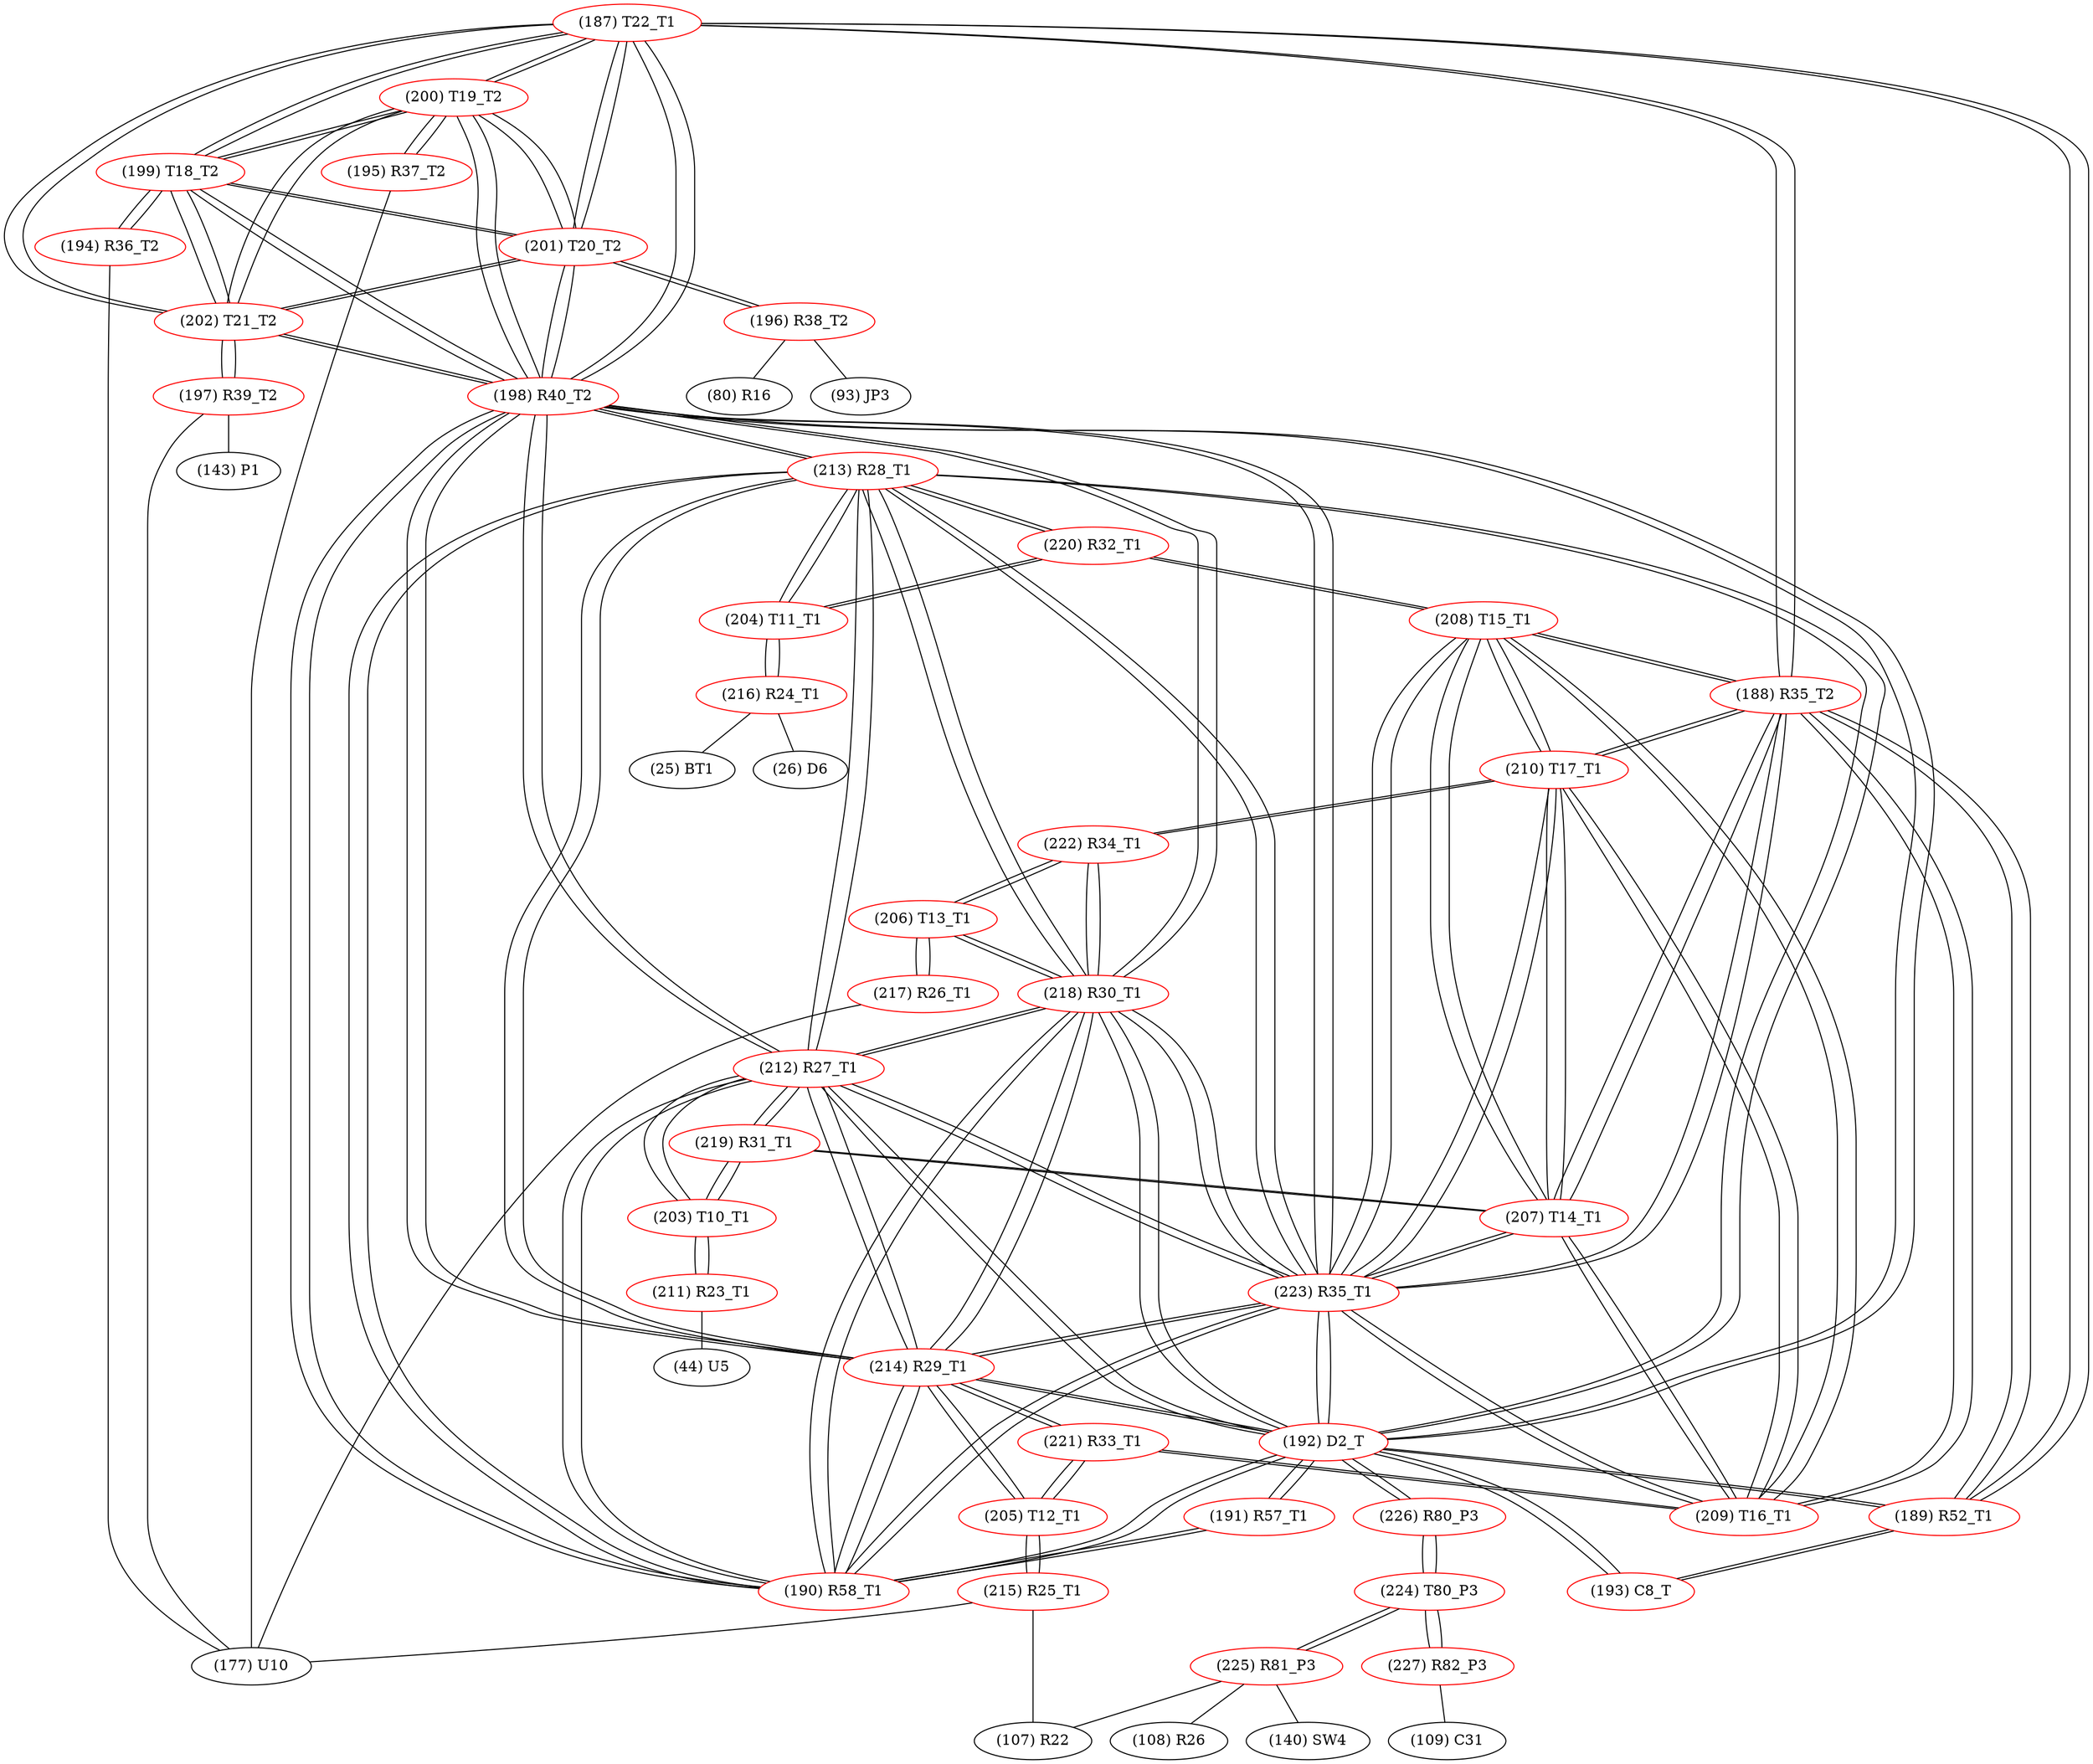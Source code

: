 graph {
	187 [label="(187) T22_T1" color=red]
	200 [label="(200) T19_T2"]
	199 [label="(199) T18_T2"]
	198 [label="(198) R40_T2"]
	202 [label="(202) T21_T2"]
	201 [label="(201) T20_T2"]
	189 [label="(189) R52_T1"]
	188 [label="(188) R35_T2"]
	188 [label="(188) R35_T2" color=red]
	209 [label="(209) T16_T1"]
	208 [label="(208) T15_T1"]
	223 [label="(223) R35_T1"]
	207 [label="(207) T14_T1"]
	210 [label="(210) T17_T1"]
	189 [label="(189) R52_T1"]
	187 [label="(187) T22_T1"]
	189 [label="(189) R52_T1" color=red]
	192 [label="(192) D2_T"]
	193 [label="(193) C8_T"]
	188 [label="(188) R35_T2"]
	187 [label="(187) T22_T1"]
	190 [label="(190) R58_T1" color=red]
	191 [label="(191) R57_T1"]
	192 [label="(192) D2_T"]
	214 [label="(214) R29_T1"]
	223 [label="(223) R35_T1"]
	198 [label="(198) R40_T2"]
	218 [label="(218) R30_T1"]
	212 [label="(212) R27_T1"]
	213 [label="(213) R28_T1"]
	191 [label="(191) R57_T1" color=red]
	190 [label="(190) R58_T1"]
	192 [label="(192) D2_T"]
	192 [label="(192) D2_T" color=red]
	189 [label="(189) R52_T1"]
	193 [label="(193) C8_T"]
	190 [label="(190) R58_T1"]
	191 [label="(191) R57_T1"]
	214 [label="(214) R29_T1"]
	223 [label="(223) R35_T1"]
	198 [label="(198) R40_T2"]
	218 [label="(218) R30_T1"]
	212 [label="(212) R27_T1"]
	213 [label="(213) R28_T1"]
	226 [label="(226) R80_P3"]
	193 [label="(193) C8_T" color=red]
	192 [label="(192) D2_T"]
	189 [label="(189) R52_T1"]
	194 [label="(194) R36_T2" color=red]
	177 [label="(177) U10"]
	199 [label="(199) T18_T2"]
	195 [label="(195) R37_T2" color=red]
	177 [label="(177) U10"]
	200 [label="(200) T19_T2"]
	196 [label="(196) R38_T2" color=red]
	80 [label="(80) R16"]
	93 [label="(93) JP3"]
	201 [label="(201) T20_T2"]
	197 [label="(197) R39_T2" color=red]
	177 [label="(177) U10"]
	143 [label="(143) P1"]
	202 [label="(202) T21_T2"]
	198 [label="(198) R40_T2" color=red]
	214 [label="(214) R29_T1"]
	223 [label="(223) R35_T1"]
	218 [label="(218) R30_T1"]
	192 [label="(192) D2_T"]
	190 [label="(190) R58_T1"]
	212 [label="(212) R27_T1"]
	213 [label="(213) R28_T1"]
	187 [label="(187) T22_T1"]
	200 [label="(200) T19_T2"]
	199 [label="(199) T18_T2"]
	202 [label="(202) T21_T2"]
	201 [label="(201) T20_T2"]
	199 [label="(199) T18_T2" color=red]
	187 [label="(187) T22_T1"]
	200 [label="(200) T19_T2"]
	198 [label="(198) R40_T2"]
	202 [label="(202) T21_T2"]
	201 [label="(201) T20_T2"]
	194 [label="(194) R36_T2"]
	200 [label="(200) T19_T2" color=red]
	187 [label="(187) T22_T1"]
	199 [label="(199) T18_T2"]
	198 [label="(198) R40_T2"]
	202 [label="(202) T21_T2"]
	201 [label="(201) T20_T2"]
	195 [label="(195) R37_T2"]
	201 [label="(201) T20_T2" color=red]
	187 [label="(187) T22_T1"]
	200 [label="(200) T19_T2"]
	199 [label="(199) T18_T2"]
	198 [label="(198) R40_T2"]
	202 [label="(202) T21_T2"]
	196 [label="(196) R38_T2"]
	202 [label="(202) T21_T2" color=red]
	187 [label="(187) T22_T1"]
	200 [label="(200) T19_T2"]
	199 [label="(199) T18_T2"]
	198 [label="(198) R40_T2"]
	201 [label="(201) T20_T2"]
	197 [label="(197) R39_T2"]
	203 [label="(203) T10_T1" color=red]
	211 [label="(211) R23_T1"]
	219 [label="(219) R31_T1"]
	212 [label="(212) R27_T1"]
	204 [label="(204) T11_T1" color=red]
	216 [label="(216) R24_T1"]
	220 [label="(220) R32_T1"]
	213 [label="(213) R28_T1"]
	205 [label="(205) T12_T1" color=red]
	221 [label="(221) R33_T1"]
	214 [label="(214) R29_T1"]
	215 [label="(215) R25_T1"]
	206 [label="(206) T13_T1" color=red]
	218 [label="(218) R30_T1"]
	222 [label="(222) R34_T1"]
	217 [label="(217) R26_T1"]
	207 [label="(207) T14_T1" color=red]
	209 [label="(209) T16_T1"]
	208 [label="(208) T15_T1"]
	223 [label="(223) R35_T1"]
	210 [label="(210) T17_T1"]
	188 [label="(188) R35_T2"]
	219 [label="(219) R31_T1"]
	208 [label="(208) T15_T1" color=red]
	209 [label="(209) T16_T1"]
	223 [label="(223) R35_T1"]
	207 [label="(207) T14_T1"]
	210 [label="(210) T17_T1"]
	188 [label="(188) R35_T2"]
	220 [label="(220) R32_T1"]
	209 [label="(209) T16_T1" color=red]
	208 [label="(208) T15_T1"]
	223 [label="(223) R35_T1"]
	207 [label="(207) T14_T1"]
	210 [label="(210) T17_T1"]
	188 [label="(188) R35_T2"]
	221 [label="(221) R33_T1"]
	210 [label="(210) T17_T1" color=red]
	209 [label="(209) T16_T1"]
	208 [label="(208) T15_T1"]
	223 [label="(223) R35_T1"]
	207 [label="(207) T14_T1"]
	188 [label="(188) R35_T2"]
	222 [label="(222) R34_T1"]
	211 [label="(211) R23_T1" color=red]
	44 [label="(44) U5"]
	203 [label="(203) T10_T1"]
	212 [label="(212) R27_T1" color=red]
	214 [label="(214) R29_T1"]
	223 [label="(223) R35_T1"]
	198 [label="(198) R40_T2"]
	218 [label="(218) R30_T1"]
	192 [label="(192) D2_T"]
	190 [label="(190) R58_T1"]
	213 [label="(213) R28_T1"]
	203 [label="(203) T10_T1"]
	219 [label="(219) R31_T1"]
	213 [label="(213) R28_T1" color=red]
	214 [label="(214) R29_T1"]
	223 [label="(223) R35_T1"]
	198 [label="(198) R40_T2"]
	218 [label="(218) R30_T1"]
	192 [label="(192) D2_T"]
	190 [label="(190) R58_T1"]
	212 [label="(212) R27_T1"]
	220 [label="(220) R32_T1"]
	204 [label="(204) T11_T1"]
	214 [label="(214) R29_T1" color=red]
	223 [label="(223) R35_T1"]
	198 [label="(198) R40_T2"]
	218 [label="(218) R30_T1"]
	192 [label="(192) D2_T"]
	190 [label="(190) R58_T1"]
	212 [label="(212) R27_T1"]
	213 [label="(213) R28_T1"]
	221 [label="(221) R33_T1"]
	205 [label="(205) T12_T1"]
	215 [label="(215) R25_T1" color=red]
	177 [label="(177) U10"]
	107 [label="(107) R22"]
	205 [label="(205) T12_T1"]
	216 [label="(216) R24_T1" color=red]
	26 [label="(26) D6"]
	25 [label="(25) BT1"]
	204 [label="(204) T11_T1"]
	217 [label="(217) R26_T1" color=red]
	177 [label="(177) U10"]
	206 [label="(206) T13_T1"]
	218 [label="(218) R30_T1" color=red]
	214 [label="(214) R29_T1"]
	223 [label="(223) R35_T1"]
	198 [label="(198) R40_T2"]
	192 [label="(192) D2_T"]
	190 [label="(190) R58_T1"]
	212 [label="(212) R27_T1"]
	213 [label="(213) R28_T1"]
	222 [label="(222) R34_T1"]
	206 [label="(206) T13_T1"]
	219 [label="(219) R31_T1" color=red]
	203 [label="(203) T10_T1"]
	212 [label="(212) R27_T1"]
	207 [label="(207) T14_T1"]
	220 [label="(220) R32_T1" color=red]
	208 [label="(208) T15_T1"]
	213 [label="(213) R28_T1"]
	204 [label="(204) T11_T1"]
	221 [label="(221) R33_T1" color=red]
	209 [label="(209) T16_T1"]
	214 [label="(214) R29_T1"]
	205 [label="(205) T12_T1"]
	222 [label="(222) R34_T1" color=red]
	210 [label="(210) T17_T1"]
	218 [label="(218) R30_T1"]
	206 [label="(206) T13_T1"]
	223 [label="(223) R35_T1" color=red]
	214 [label="(214) R29_T1"]
	198 [label="(198) R40_T2"]
	218 [label="(218) R30_T1"]
	192 [label="(192) D2_T"]
	190 [label="(190) R58_T1"]
	212 [label="(212) R27_T1"]
	213 [label="(213) R28_T1"]
	209 [label="(209) T16_T1"]
	208 [label="(208) T15_T1"]
	207 [label="(207) T14_T1"]
	210 [label="(210) T17_T1"]
	188 [label="(188) R35_T2"]
	224 [label="(224) T80_P3" color=red]
	225 [label="(225) R81_P3"]
	227 [label="(227) R82_P3"]
	226 [label="(226) R80_P3"]
	225 [label="(225) R81_P3" color=red]
	108 [label="(108) R26"]
	107 [label="(107) R22"]
	140 [label="(140) SW4"]
	224 [label="(224) T80_P3"]
	226 [label="(226) R80_P3" color=red]
	192 [label="(192) D2_T"]
	224 [label="(224) T80_P3"]
	227 [label="(227) R82_P3" color=red]
	109 [label="(109) C31"]
	224 [label="(224) T80_P3"]
	187 -- 200
	187 -- 199
	187 -- 198
	187 -- 202
	187 -- 201
	187 -- 189
	187 -- 188
	188 -- 209
	188 -- 208
	188 -- 223
	188 -- 207
	188 -- 210
	188 -- 189
	188 -- 187
	189 -- 192
	189 -- 193
	189 -- 188
	189 -- 187
	190 -- 191
	190 -- 192
	190 -- 214
	190 -- 223
	190 -- 198
	190 -- 218
	190 -- 212
	190 -- 213
	191 -- 190
	191 -- 192
	192 -- 189
	192 -- 193
	192 -- 190
	192 -- 191
	192 -- 214
	192 -- 223
	192 -- 198
	192 -- 218
	192 -- 212
	192 -- 213
	192 -- 226
	193 -- 192
	193 -- 189
	194 -- 177
	194 -- 199
	195 -- 177
	195 -- 200
	196 -- 80
	196 -- 93
	196 -- 201
	197 -- 177
	197 -- 143
	197 -- 202
	198 -- 214
	198 -- 223
	198 -- 218
	198 -- 192
	198 -- 190
	198 -- 212
	198 -- 213
	198 -- 187
	198 -- 200
	198 -- 199
	198 -- 202
	198 -- 201
	199 -- 187
	199 -- 200
	199 -- 198
	199 -- 202
	199 -- 201
	199 -- 194
	200 -- 187
	200 -- 199
	200 -- 198
	200 -- 202
	200 -- 201
	200 -- 195
	201 -- 187
	201 -- 200
	201 -- 199
	201 -- 198
	201 -- 202
	201 -- 196
	202 -- 187
	202 -- 200
	202 -- 199
	202 -- 198
	202 -- 201
	202 -- 197
	203 -- 211
	203 -- 219
	203 -- 212
	204 -- 216
	204 -- 220
	204 -- 213
	205 -- 221
	205 -- 214
	205 -- 215
	206 -- 218
	206 -- 222
	206 -- 217
	207 -- 209
	207 -- 208
	207 -- 223
	207 -- 210
	207 -- 188
	207 -- 219
	208 -- 209
	208 -- 223
	208 -- 207
	208 -- 210
	208 -- 188
	208 -- 220
	209 -- 208
	209 -- 223
	209 -- 207
	209 -- 210
	209 -- 188
	209 -- 221
	210 -- 209
	210 -- 208
	210 -- 223
	210 -- 207
	210 -- 188
	210 -- 222
	211 -- 44
	211 -- 203
	212 -- 214
	212 -- 223
	212 -- 198
	212 -- 218
	212 -- 192
	212 -- 190
	212 -- 213
	212 -- 203
	212 -- 219
	213 -- 214
	213 -- 223
	213 -- 198
	213 -- 218
	213 -- 192
	213 -- 190
	213 -- 212
	213 -- 220
	213 -- 204
	214 -- 223
	214 -- 198
	214 -- 218
	214 -- 192
	214 -- 190
	214 -- 212
	214 -- 213
	214 -- 221
	214 -- 205
	215 -- 177
	215 -- 107
	215 -- 205
	216 -- 26
	216 -- 25
	216 -- 204
	217 -- 177
	217 -- 206
	218 -- 214
	218 -- 223
	218 -- 198
	218 -- 192
	218 -- 190
	218 -- 212
	218 -- 213
	218 -- 222
	218 -- 206
	219 -- 203
	219 -- 212
	219 -- 207
	220 -- 208
	220 -- 213
	220 -- 204
	221 -- 209
	221 -- 214
	221 -- 205
	222 -- 210
	222 -- 218
	222 -- 206
	223 -- 214
	223 -- 198
	223 -- 218
	223 -- 192
	223 -- 190
	223 -- 212
	223 -- 213
	223 -- 209
	223 -- 208
	223 -- 207
	223 -- 210
	223 -- 188
	224 -- 225
	224 -- 227
	224 -- 226
	225 -- 108
	225 -- 107
	225 -- 140
	225 -- 224
	226 -- 192
	226 -- 224
	227 -- 109
	227 -- 224
}